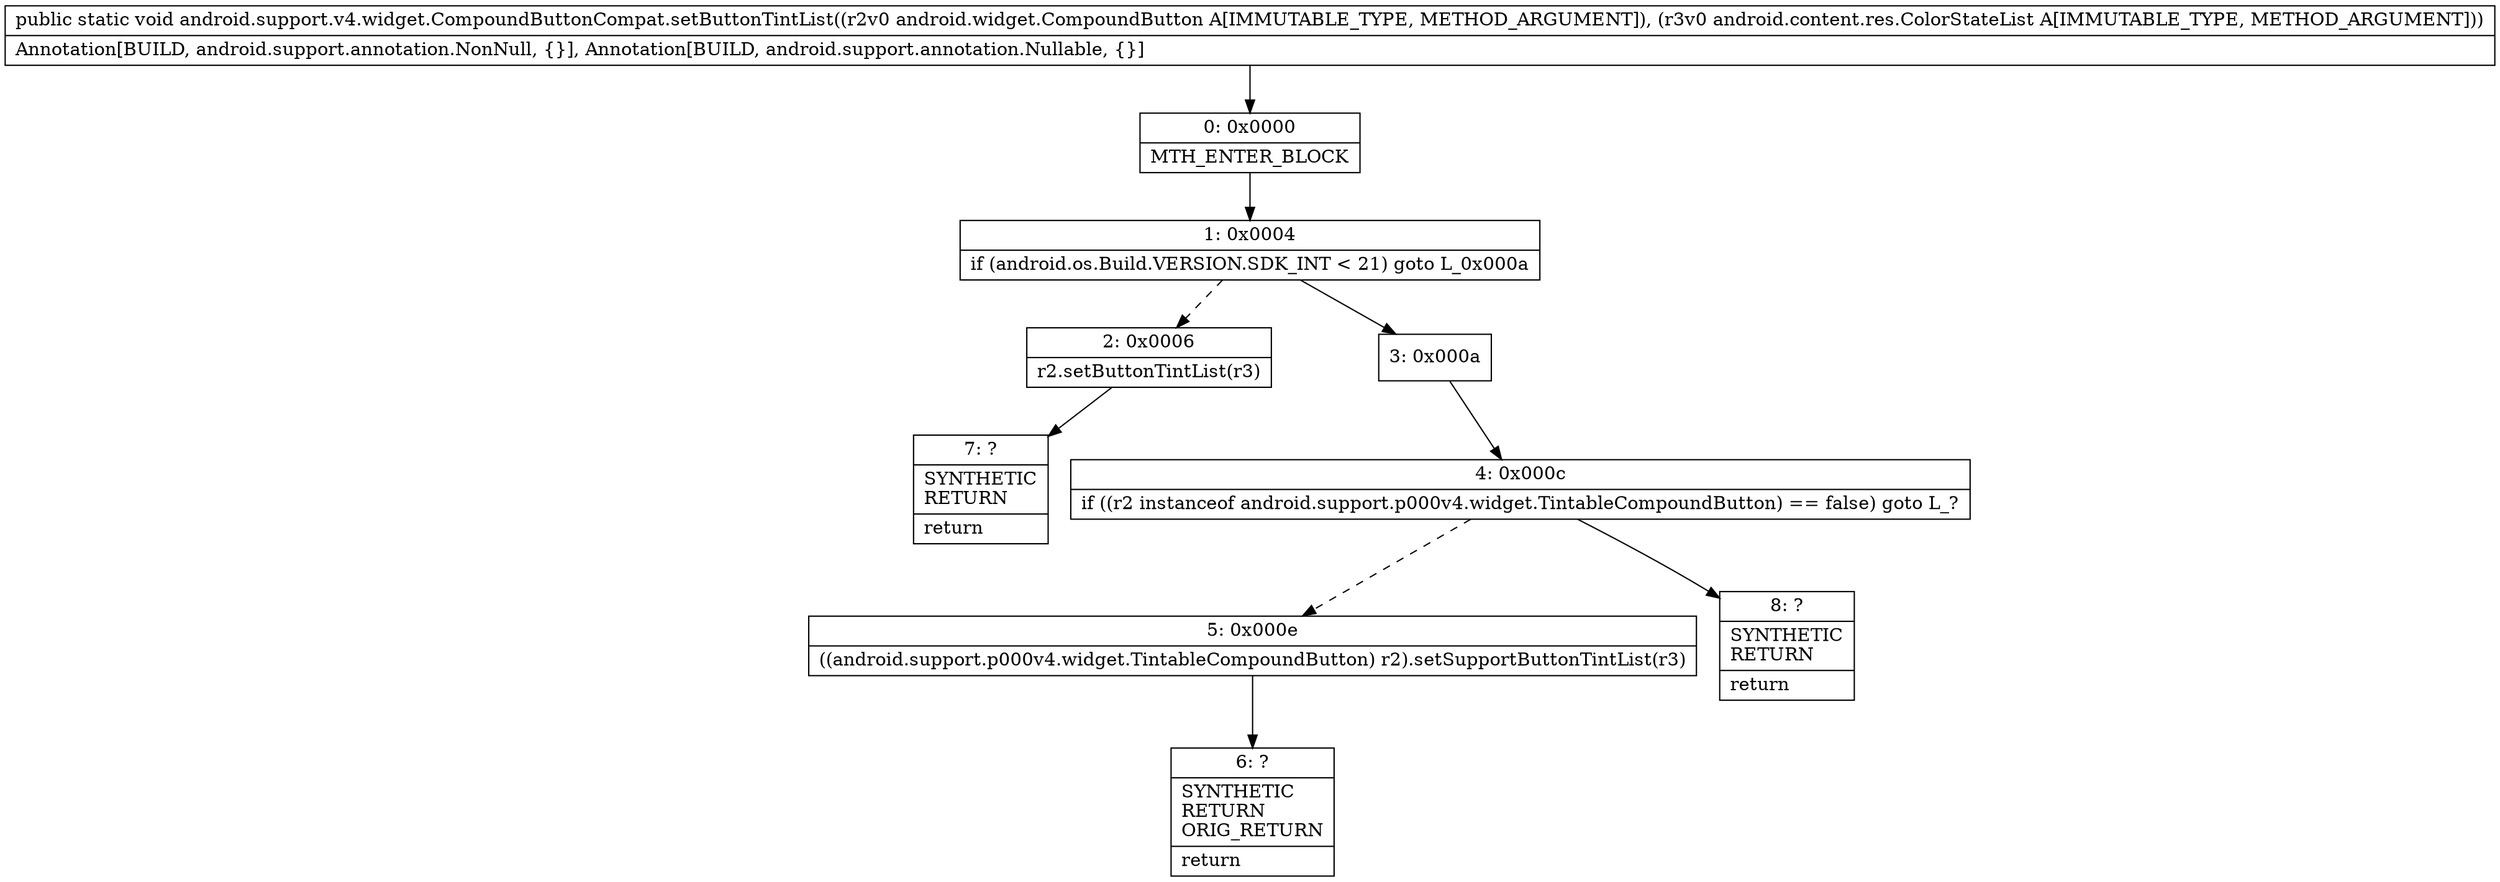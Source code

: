 digraph "CFG forandroid.support.v4.widget.CompoundButtonCompat.setButtonTintList(Landroid\/widget\/CompoundButton;Landroid\/content\/res\/ColorStateList;)V" {
Node_0 [shape=record,label="{0\:\ 0x0000|MTH_ENTER_BLOCK\l}"];
Node_1 [shape=record,label="{1\:\ 0x0004|if (android.os.Build.VERSION.SDK_INT \< 21) goto L_0x000a\l}"];
Node_2 [shape=record,label="{2\:\ 0x0006|r2.setButtonTintList(r3)\l}"];
Node_3 [shape=record,label="{3\:\ 0x000a}"];
Node_4 [shape=record,label="{4\:\ 0x000c|if ((r2 instanceof android.support.p000v4.widget.TintableCompoundButton) == false) goto L_?\l}"];
Node_5 [shape=record,label="{5\:\ 0x000e|((android.support.p000v4.widget.TintableCompoundButton) r2).setSupportButtonTintList(r3)\l}"];
Node_6 [shape=record,label="{6\:\ ?|SYNTHETIC\lRETURN\lORIG_RETURN\l|return\l}"];
Node_7 [shape=record,label="{7\:\ ?|SYNTHETIC\lRETURN\l|return\l}"];
Node_8 [shape=record,label="{8\:\ ?|SYNTHETIC\lRETURN\l|return\l}"];
MethodNode[shape=record,label="{public static void android.support.v4.widget.CompoundButtonCompat.setButtonTintList((r2v0 android.widget.CompoundButton A[IMMUTABLE_TYPE, METHOD_ARGUMENT]), (r3v0 android.content.res.ColorStateList A[IMMUTABLE_TYPE, METHOD_ARGUMENT]))  | Annotation[BUILD, android.support.annotation.NonNull, \{\}], Annotation[BUILD, android.support.annotation.Nullable, \{\}]\l}"];
MethodNode -> Node_0;
Node_0 -> Node_1;
Node_1 -> Node_2[style=dashed];
Node_1 -> Node_3;
Node_2 -> Node_7;
Node_3 -> Node_4;
Node_4 -> Node_5[style=dashed];
Node_4 -> Node_8;
Node_5 -> Node_6;
}

